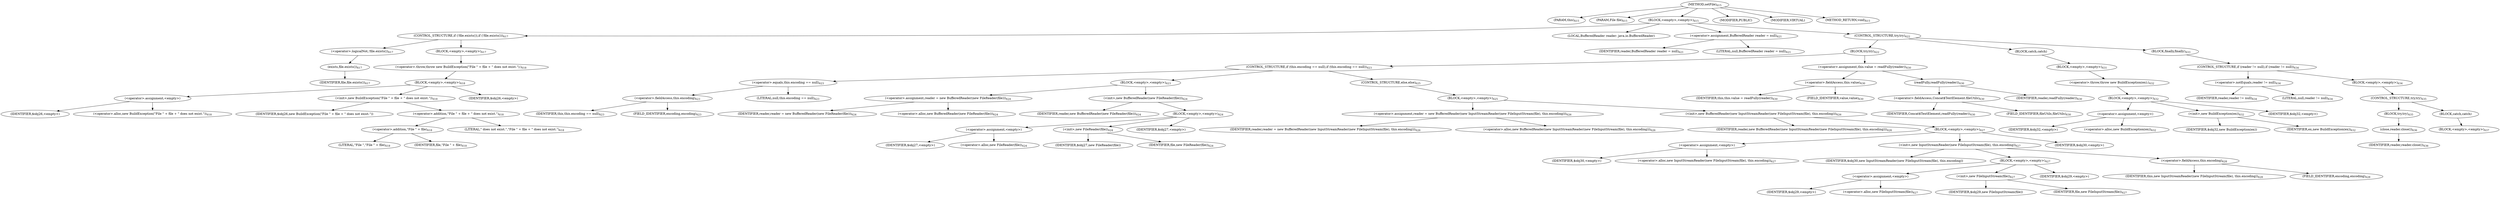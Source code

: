 digraph "setFile" {  
"1246" [label = <(METHOD,setFile)<SUB>615</SUB>> ]
"68" [label = <(PARAM,this)<SUB>615</SUB>> ]
"1247" [label = <(PARAM,File file)<SUB>615</SUB>> ]
"1248" [label = <(BLOCK,&lt;empty&gt;,&lt;empty&gt;)<SUB>615</SUB>> ]
"1249" [label = <(CONTROL_STRUCTURE,if (!file.exists()),if (!file.exists()))<SUB>617</SUB>> ]
"1250" [label = <(&lt;operator&gt;.logicalNot,!file.exists())<SUB>617</SUB>> ]
"1251" [label = <(exists,file.exists())<SUB>617</SUB>> ]
"1252" [label = <(IDENTIFIER,file,file.exists())<SUB>617</SUB>> ]
"1253" [label = <(BLOCK,&lt;empty&gt;,&lt;empty&gt;)<SUB>617</SUB>> ]
"1254" [label = <(&lt;operator&gt;.throw,throw new BuildException(&quot;File &quot; + file + &quot; does not exist.&quot;);)<SUB>618</SUB>> ]
"1255" [label = <(BLOCK,&lt;empty&gt;,&lt;empty&gt;)<SUB>618</SUB>> ]
"1256" [label = <(&lt;operator&gt;.assignment,&lt;empty&gt;)> ]
"1257" [label = <(IDENTIFIER,$obj26,&lt;empty&gt;)> ]
"1258" [label = <(&lt;operator&gt;.alloc,new BuildException(&quot;File &quot; + file + &quot; does not exist.&quot;))<SUB>618</SUB>> ]
"1259" [label = <(&lt;init&gt;,new BuildException(&quot;File &quot; + file + &quot; does not exist.&quot;))<SUB>618</SUB>> ]
"1260" [label = <(IDENTIFIER,$obj26,new BuildException(&quot;File &quot; + file + &quot; does not exist.&quot;))> ]
"1261" [label = <(&lt;operator&gt;.addition,&quot;File &quot; + file + &quot; does not exist.&quot;)<SUB>618</SUB>> ]
"1262" [label = <(&lt;operator&gt;.addition,&quot;File &quot; + file)<SUB>618</SUB>> ]
"1263" [label = <(LITERAL,&quot;File &quot;,&quot;File &quot; + file)<SUB>618</SUB>> ]
"1264" [label = <(IDENTIFIER,file,&quot;File &quot; + file)<SUB>618</SUB>> ]
"1265" [label = <(LITERAL,&quot; does not exist.&quot;,&quot;File &quot; + file + &quot; does not exist.&quot;)<SUB>618</SUB>> ]
"1266" [label = <(IDENTIFIER,$obj26,&lt;empty&gt;)> ]
"70" [label = <(LOCAL,BufferedReader reader: java.io.BufferedReader)> ]
"1267" [label = <(&lt;operator&gt;.assignment,BufferedReader reader = null)<SUB>621</SUB>> ]
"1268" [label = <(IDENTIFIER,reader,BufferedReader reader = null)<SUB>621</SUB>> ]
"1269" [label = <(LITERAL,null,BufferedReader reader = null)<SUB>621</SUB>> ]
"1270" [label = <(CONTROL_STRUCTURE,try,try)<SUB>622</SUB>> ]
"1271" [label = <(BLOCK,try,try)<SUB>622</SUB>> ]
"1272" [label = <(CONTROL_STRUCTURE,if (this.encoding == null),if (this.encoding == null))<SUB>623</SUB>> ]
"1273" [label = <(&lt;operator&gt;.equals,this.encoding == null)<SUB>623</SUB>> ]
"1274" [label = <(&lt;operator&gt;.fieldAccess,this.encoding)<SUB>623</SUB>> ]
"67" [label = <(IDENTIFIER,this,this.encoding == null)<SUB>623</SUB>> ]
"1275" [label = <(FIELD_IDENTIFIER,encoding,encoding)<SUB>623</SUB>> ]
"1276" [label = <(LITERAL,null,this.encoding == null)<SUB>623</SUB>> ]
"1277" [label = <(BLOCK,&lt;empty&gt;,&lt;empty&gt;)<SUB>623</SUB>> ]
"1278" [label = <(&lt;operator&gt;.assignment,reader = new BufferedReader(new FileReader(file)))<SUB>624</SUB>> ]
"1279" [label = <(IDENTIFIER,reader,reader = new BufferedReader(new FileReader(file)))<SUB>624</SUB>> ]
"1280" [label = <(&lt;operator&gt;.alloc,new BufferedReader(new FileReader(file)))<SUB>624</SUB>> ]
"1281" [label = <(&lt;init&gt;,new BufferedReader(new FileReader(file)))<SUB>624</SUB>> ]
"69" [label = <(IDENTIFIER,reader,new BufferedReader(new FileReader(file)))<SUB>624</SUB>> ]
"1282" [label = <(BLOCK,&lt;empty&gt;,&lt;empty&gt;)<SUB>624</SUB>> ]
"1283" [label = <(&lt;operator&gt;.assignment,&lt;empty&gt;)> ]
"1284" [label = <(IDENTIFIER,$obj27,&lt;empty&gt;)> ]
"1285" [label = <(&lt;operator&gt;.alloc,new FileReader(file))<SUB>624</SUB>> ]
"1286" [label = <(&lt;init&gt;,new FileReader(file))<SUB>624</SUB>> ]
"1287" [label = <(IDENTIFIER,$obj27,new FileReader(file))> ]
"1288" [label = <(IDENTIFIER,file,new FileReader(file))<SUB>624</SUB>> ]
"1289" [label = <(IDENTIFIER,$obj27,&lt;empty&gt;)> ]
"1290" [label = <(CONTROL_STRUCTURE,else,else)<SUB>625</SUB>> ]
"1291" [label = <(BLOCK,&lt;empty&gt;,&lt;empty&gt;)<SUB>625</SUB>> ]
"1292" [label = <(&lt;operator&gt;.assignment,reader = new BufferedReader(new InputStreamReader(new FileInputStream(file), this.encoding)))<SUB>626</SUB>> ]
"1293" [label = <(IDENTIFIER,reader,reader = new BufferedReader(new InputStreamReader(new FileInputStream(file), this.encoding)))<SUB>626</SUB>> ]
"1294" [label = <(&lt;operator&gt;.alloc,new BufferedReader(new InputStreamReader(new FileInputStream(file), this.encoding)))<SUB>626</SUB>> ]
"1295" [label = <(&lt;init&gt;,new BufferedReader(new InputStreamReader(new FileInputStream(file), this.encoding)))<SUB>626</SUB>> ]
"72" [label = <(IDENTIFIER,reader,new BufferedReader(new InputStreamReader(new FileInputStream(file), this.encoding)))<SUB>626</SUB>> ]
"1296" [label = <(BLOCK,&lt;empty&gt;,&lt;empty&gt;)<SUB>627</SUB>> ]
"1297" [label = <(&lt;operator&gt;.assignment,&lt;empty&gt;)> ]
"1298" [label = <(IDENTIFIER,$obj30,&lt;empty&gt;)> ]
"1299" [label = <(&lt;operator&gt;.alloc,new InputStreamReader(new FileInputStream(file), this.encoding))<SUB>627</SUB>> ]
"1300" [label = <(&lt;init&gt;,new InputStreamReader(new FileInputStream(file), this.encoding))<SUB>627</SUB>> ]
"1301" [label = <(IDENTIFIER,$obj30,new InputStreamReader(new FileInputStream(file), this.encoding))> ]
"1302" [label = <(BLOCK,&lt;empty&gt;,&lt;empty&gt;)<SUB>627</SUB>> ]
"1303" [label = <(&lt;operator&gt;.assignment,&lt;empty&gt;)> ]
"1304" [label = <(IDENTIFIER,$obj29,&lt;empty&gt;)> ]
"1305" [label = <(&lt;operator&gt;.alloc,new FileInputStream(file))<SUB>627</SUB>> ]
"1306" [label = <(&lt;init&gt;,new FileInputStream(file))<SUB>627</SUB>> ]
"1307" [label = <(IDENTIFIER,$obj29,new FileInputStream(file))> ]
"1308" [label = <(IDENTIFIER,file,new FileInputStream(file))<SUB>627</SUB>> ]
"1309" [label = <(IDENTIFIER,$obj29,&lt;empty&gt;)> ]
"1310" [label = <(&lt;operator&gt;.fieldAccess,this.encoding)<SUB>628</SUB>> ]
"71" [label = <(IDENTIFIER,this,new InputStreamReader(new FileInputStream(file), this.encoding))<SUB>628</SUB>> ]
"1311" [label = <(FIELD_IDENTIFIER,encoding,encoding)<SUB>628</SUB>> ]
"1312" [label = <(IDENTIFIER,$obj30,&lt;empty&gt;)> ]
"1313" [label = <(&lt;operator&gt;.assignment,this.value = readFully(reader))<SUB>630</SUB>> ]
"1314" [label = <(&lt;operator&gt;.fieldAccess,this.value)<SUB>630</SUB>> ]
"1315" [label = <(IDENTIFIER,this,this.value = readFully(reader))<SUB>630</SUB>> ]
"1316" [label = <(FIELD_IDENTIFIER,value,value)<SUB>630</SUB>> ]
"1317" [label = <(readFully,readFully(reader))<SUB>630</SUB>> ]
"1318" [label = <(&lt;operator&gt;.fieldAccess,Concat$TextElement.fileUtils)<SUB>630</SUB>> ]
"1319" [label = <(IDENTIFIER,Concat$TextElement,readFully(reader))<SUB>630</SUB>> ]
"1320" [label = <(FIELD_IDENTIFIER,fileUtils,fileUtils)<SUB>630</SUB>> ]
"1321" [label = <(IDENTIFIER,reader,readFully(reader))<SUB>630</SUB>> ]
"1322" [label = <(BLOCK,catch,catch)> ]
"1323" [label = <(BLOCK,&lt;empty&gt;,&lt;empty&gt;)<SUB>631</SUB>> ]
"1324" [label = <(&lt;operator&gt;.throw,throw new BuildException(ex);)<SUB>632</SUB>> ]
"1325" [label = <(BLOCK,&lt;empty&gt;,&lt;empty&gt;)<SUB>632</SUB>> ]
"1326" [label = <(&lt;operator&gt;.assignment,&lt;empty&gt;)> ]
"1327" [label = <(IDENTIFIER,$obj32,&lt;empty&gt;)> ]
"1328" [label = <(&lt;operator&gt;.alloc,new BuildException(ex))<SUB>632</SUB>> ]
"1329" [label = <(&lt;init&gt;,new BuildException(ex))<SUB>632</SUB>> ]
"1330" [label = <(IDENTIFIER,$obj32,new BuildException(ex))> ]
"1331" [label = <(IDENTIFIER,ex,new BuildException(ex))<SUB>632</SUB>> ]
"1332" [label = <(IDENTIFIER,$obj32,&lt;empty&gt;)> ]
"1333" [label = <(BLOCK,finally,finally)<SUB>633</SUB>> ]
"1334" [label = <(CONTROL_STRUCTURE,if (reader != null),if (reader != null))<SUB>634</SUB>> ]
"1335" [label = <(&lt;operator&gt;.notEquals,reader != null)<SUB>634</SUB>> ]
"1336" [label = <(IDENTIFIER,reader,reader != null)<SUB>634</SUB>> ]
"1337" [label = <(LITERAL,null,reader != null)<SUB>634</SUB>> ]
"1338" [label = <(BLOCK,&lt;empty&gt;,&lt;empty&gt;)<SUB>634</SUB>> ]
"1339" [label = <(CONTROL_STRUCTURE,try,try)<SUB>635</SUB>> ]
"1340" [label = <(BLOCK,try,try)<SUB>635</SUB>> ]
"1341" [label = <(close,reader.close())<SUB>636</SUB>> ]
"1342" [label = <(IDENTIFIER,reader,reader.close())<SUB>636</SUB>> ]
"1343" [label = <(BLOCK,catch,catch)> ]
"1344" [label = <(BLOCK,&lt;empty&gt;,&lt;empty&gt;)<SUB>637</SUB>> ]
"1345" [label = <(MODIFIER,PUBLIC)> ]
"1346" [label = <(MODIFIER,VIRTUAL)> ]
"1347" [label = <(METHOD_RETURN,void)<SUB>615</SUB>> ]
  "1246" -> "68" 
  "1246" -> "1247" 
  "1246" -> "1248" 
  "1246" -> "1345" 
  "1246" -> "1346" 
  "1246" -> "1347" 
  "1248" -> "1249" 
  "1248" -> "70" 
  "1248" -> "1267" 
  "1248" -> "1270" 
  "1249" -> "1250" 
  "1249" -> "1253" 
  "1250" -> "1251" 
  "1251" -> "1252" 
  "1253" -> "1254" 
  "1254" -> "1255" 
  "1255" -> "1256" 
  "1255" -> "1259" 
  "1255" -> "1266" 
  "1256" -> "1257" 
  "1256" -> "1258" 
  "1259" -> "1260" 
  "1259" -> "1261" 
  "1261" -> "1262" 
  "1261" -> "1265" 
  "1262" -> "1263" 
  "1262" -> "1264" 
  "1267" -> "1268" 
  "1267" -> "1269" 
  "1270" -> "1271" 
  "1270" -> "1322" 
  "1270" -> "1333" 
  "1271" -> "1272" 
  "1271" -> "1313" 
  "1272" -> "1273" 
  "1272" -> "1277" 
  "1272" -> "1290" 
  "1273" -> "1274" 
  "1273" -> "1276" 
  "1274" -> "67" 
  "1274" -> "1275" 
  "1277" -> "1278" 
  "1277" -> "1281" 
  "1278" -> "1279" 
  "1278" -> "1280" 
  "1281" -> "69" 
  "1281" -> "1282" 
  "1282" -> "1283" 
  "1282" -> "1286" 
  "1282" -> "1289" 
  "1283" -> "1284" 
  "1283" -> "1285" 
  "1286" -> "1287" 
  "1286" -> "1288" 
  "1290" -> "1291" 
  "1291" -> "1292" 
  "1291" -> "1295" 
  "1292" -> "1293" 
  "1292" -> "1294" 
  "1295" -> "72" 
  "1295" -> "1296" 
  "1296" -> "1297" 
  "1296" -> "1300" 
  "1296" -> "1312" 
  "1297" -> "1298" 
  "1297" -> "1299" 
  "1300" -> "1301" 
  "1300" -> "1302" 
  "1300" -> "1310" 
  "1302" -> "1303" 
  "1302" -> "1306" 
  "1302" -> "1309" 
  "1303" -> "1304" 
  "1303" -> "1305" 
  "1306" -> "1307" 
  "1306" -> "1308" 
  "1310" -> "71" 
  "1310" -> "1311" 
  "1313" -> "1314" 
  "1313" -> "1317" 
  "1314" -> "1315" 
  "1314" -> "1316" 
  "1317" -> "1318" 
  "1317" -> "1321" 
  "1318" -> "1319" 
  "1318" -> "1320" 
  "1322" -> "1323" 
  "1323" -> "1324" 
  "1324" -> "1325" 
  "1325" -> "1326" 
  "1325" -> "1329" 
  "1325" -> "1332" 
  "1326" -> "1327" 
  "1326" -> "1328" 
  "1329" -> "1330" 
  "1329" -> "1331" 
  "1333" -> "1334" 
  "1334" -> "1335" 
  "1334" -> "1338" 
  "1335" -> "1336" 
  "1335" -> "1337" 
  "1338" -> "1339" 
  "1339" -> "1340" 
  "1339" -> "1343" 
  "1340" -> "1341" 
  "1341" -> "1342" 
  "1343" -> "1344" 
}
